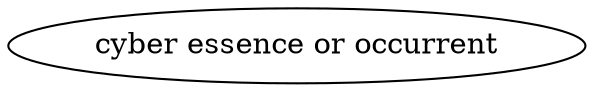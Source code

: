 digraph {
	graph [bb="0,0,276.88,36"];
	node [label="\N"];
	"cyber essence or occurrent"	 [height=0.5,
		label="cyber essence or occurrent",
		pos="138.44,18",
		width=3.8455];
}
